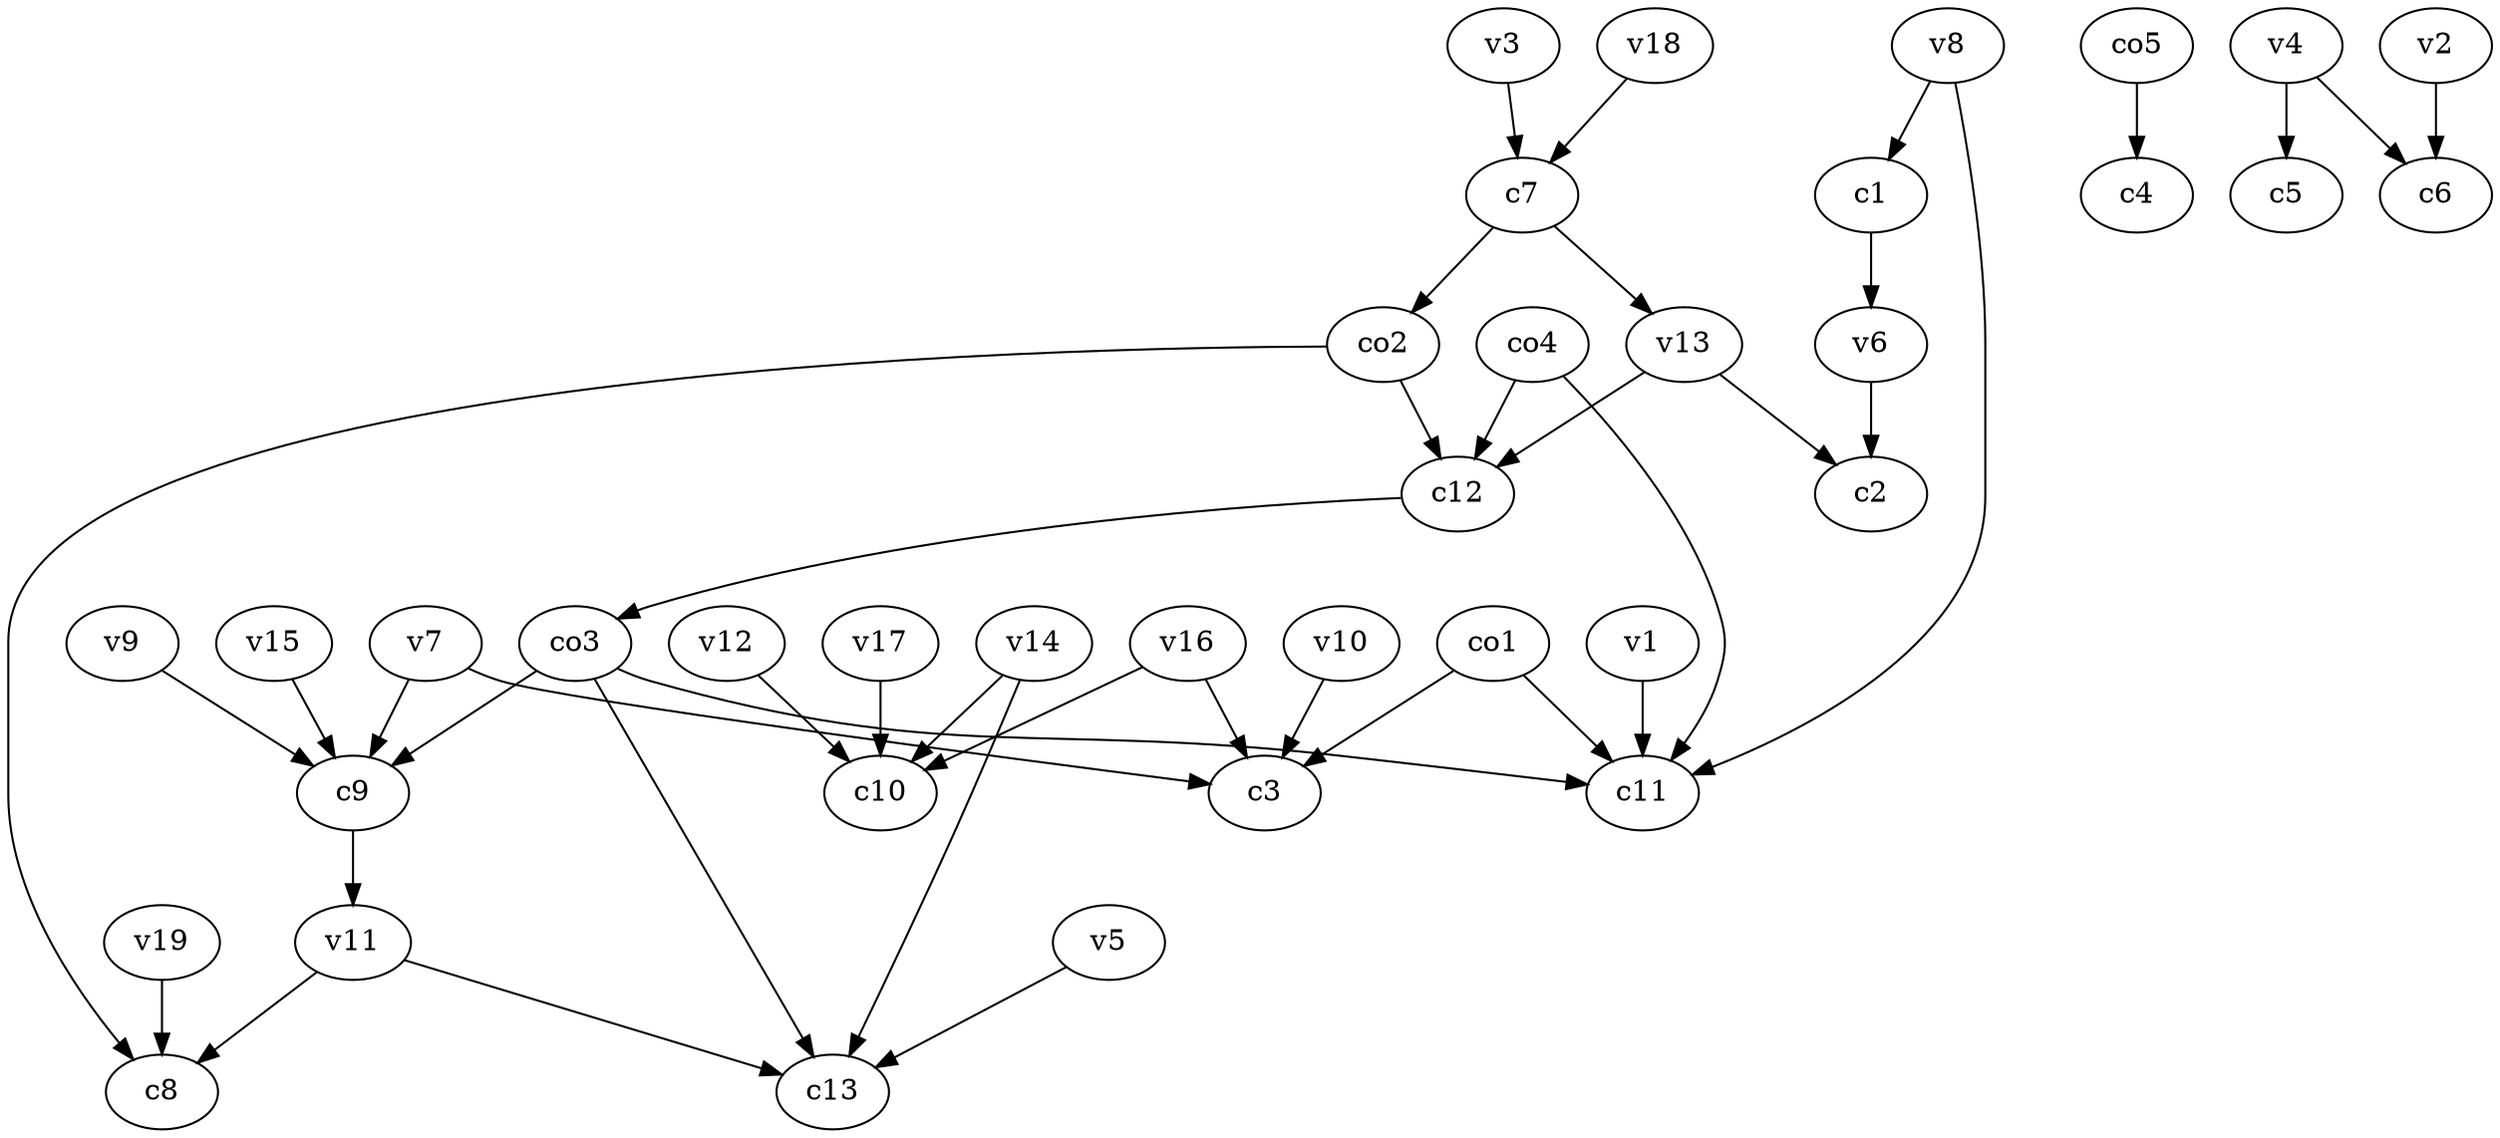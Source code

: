strict digraph  {
c1;
c2;
c3;
c4;
c5;
c6;
c7;
c8;
c9;
c10;
c11;
c12;
c13;
v1;
v2;
v3;
v4;
v5;
v6;
v7;
v8;
v9;
v10;
v11;
v12;
v13;
v14;
v15;
v16;
v17;
v18;
v19;
co1;
co2;
co3;
co4;
co5;
c1 -> v6  [weight=1];
c7 -> v13  [weight=1];
c7 -> co2  [weight=1];
c9 -> v11  [weight=1];
c12 -> co3  [weight=1];
v1 -> c11  [weight=1];
v2 -> c6  [weight=1];
v3 -> c7  [weight=1];
v4 -> c6  [weight=1];
v4 -> c5  [weight=1];
v5 -> c13  [weight=1];
v6 -> c2  [weight=1];
v7 -> c3  [weight=1];
v7 -> c9  [weight=1];
v8 -> c1  [weight=1];
v8 -> c11  [weight=1];
v9 -> c9  [weight=1];
v10 -> c3  [weight=1];
v11 -> c8  [weight=1];
v11 -> c13  [weight=1];
v12 -> c10  [weight=1];
v13 -> c2  [weight=1];
v13 -> c12  [weight=1];
v14 -> c10  [weight=1];
v14 -> c13  [weight=1];
v15 -> c9  [weight=1];
v16 -> c3  [weight=1];
v16 -> c10  [weight=1];
v17 -> c10  [weight=1];
v18 -> c7  [weight=1];
v19 -> c8  [weight=1];
co1 -> c3  [weight=1];
co1 -> c11  [weight=1];
co2 -> c8  [weight=1];
co2 -> c12  [weight=1];
co3 -> c11  [weight=1];
co3 -> c13  [weight=1];
co3 -> c9  [weight=1];
co4 -> c11  [weight=1];
co4 -> c12  [weight=1];
co5 -> c4  [weight=1];
}
